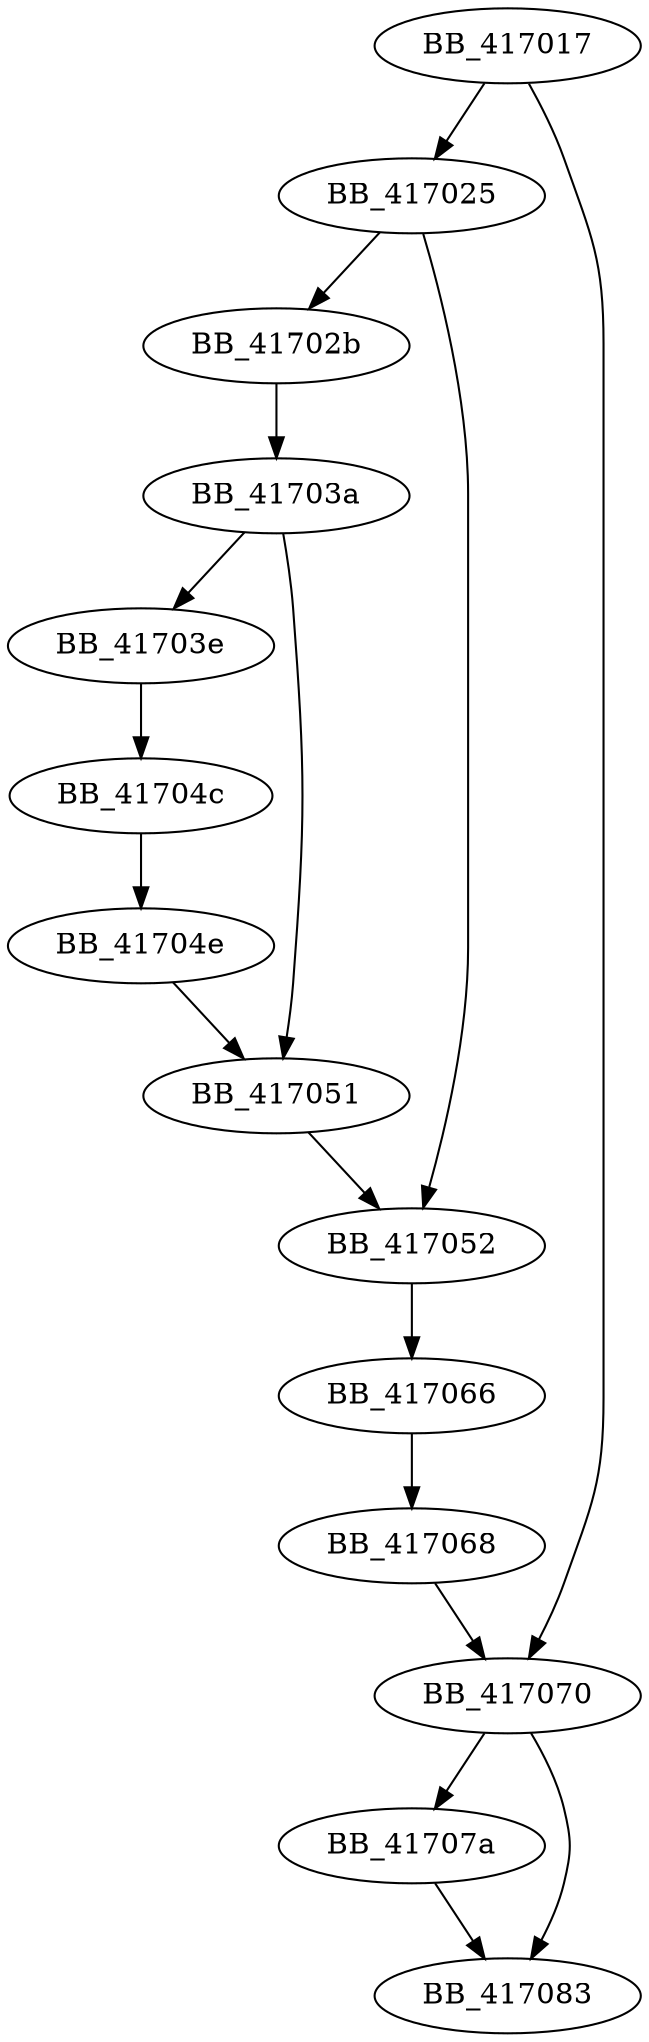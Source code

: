 DiGraph __freeptd{
BB_417017->BB_417025
BB_417017->BB_417070
BB_417025->BB_41702b
BB_417025->BB_417052
BB_41702b->BB_41703a
BB_41703a->BB_41703e
BB_41703a->BB_417051
BB_41703e->BB_41704c
BB_41704c->BB_41704e
BB_41704e->BB_417051
BB_417051->BB_417052
BB_417052->BB_417066
BB_417066->BB_417068
BB_417068->BB_417070
BB_417070->BB_41707a
BB_417070->BB_417083
BB_41707a->BB_417083
}
